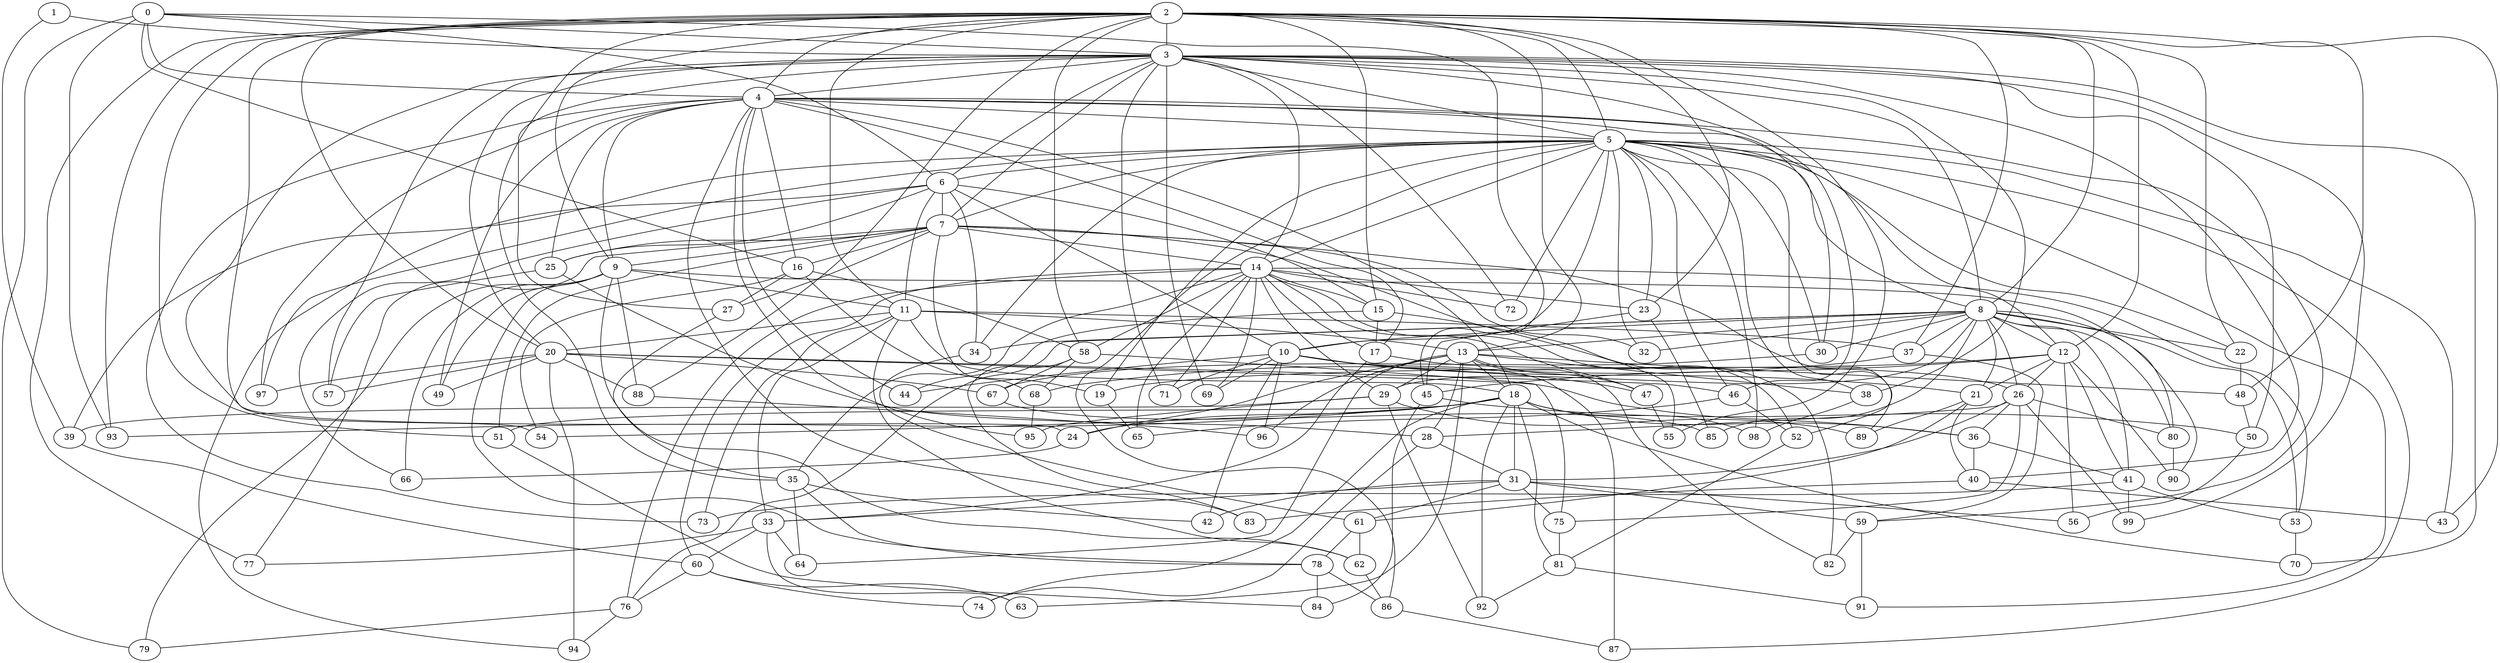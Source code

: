 strict graph "barabasi_albert_graph(100,3)" {
0;
1;
2;
3;
4;
5;
6;
7;
8;
9;
10;
11;
12;
13;
14;
15;
16;
17;
18;
19;
20;
21;
22;
23;
24;
25;
26;
27;
28;
29;
30;
31;
32;
33;
34;
35;
36;
37;
38;
39;
40;
41;
42;
43;
44;
45;
46;
47;
48;
49;
50;
51;
52;
53;
54;
55;
56;
57;
58;
59;
60;
61;
62;
63;
64;
65;
66;
67;
68;
69;
70;
71;
72;
73;
74;
75;
76;
77;
78;
79;
80;
81;
82;
83;
84;
85;
86;
87;
88;
89;
90;
91;
92;
93;
94;
95;
96;
97;
98;
99;
0 -- 3  [is_available=True, prob="0.855788581573"];
0 -- 4  [is_available=True, prob="1.0"];
0 -- 6  [is_available=True, prob="0.576680824949"];
0 -- 45  [is_available=True, prob="0.882917015618"];
0 -- 79  [is_available=True, prob="0.0265481415378"];
0 -- 16  [is_available=True, prob="0.940281313205"];
0 -- 93  [is_available=True, prob="0.380242742933"];
1 -- 3  [is_available=True, prob="1.0"];
1 -- 39  [is_available=True, prob="1.0"];
2 -- 3  [is_available=True, prob="0.366115913519"];
2 -- 4  [is_available=True, prob="1.0"];
2 -- 5  [is_available=True, prob="0.920860422994"];
2 -- 8  [is_available=True, prob="0.967501006929"];
2 -- 9  [is_available=True, prob="0.0806679524481"];
2 -- 11  [is_available=True, prob="0.77483367138"];
2 -- 12  [is_available=True, prob="0.985701782816"];
2 -- 13  [is_available=True, prob="1.0"];
2 -- 15  [is_available=True, prob="0.919697023422"];
2 -- 20  [is_available=True, prob="0.528559871937"];
2 -- 22  [is_available=True, prob="0.489072633514"];
2 -- 23  [is_available=True, prob="1.0"];
2 -- 35  [is_available=True, prob="0.121500283539"];
2 -- 37  [is_available=True, prob="1.0"];
2 -- 43  [is_available=True, prob="0.8165994763"];
2 -- 48  [is_available=True, prob="1.0"];
2 -- 51  [is_available=True, prob="0.335248608075"];
2 -- 54  [is_available=True, prob="1.0"];
2 -- 55  [is_available=True, prob="1.0"];
2 -- 58  [is_available=True, prob="1.0"];
2 -- 77  [is_available=True, prob="0.27151120714"];
2 -- 88  [is_available=True, prob="0.720564120586"];
2 -- 93  [is_available=True, prob="0.287230273728"];
3 -- 4  [is_available=True, prob="0.980330941994"];
3 -- 5  [is_available=True, prob="0.404902973338"];
3 -- 6  [is_available=True, prob="0.754615641634"];
3 -- 7  [is_available=True, prob="0.570886319409"];
3 -- 8  [is_available=True, prob="0.948241361397"];
3 -- 14  [is_available=True, prob="0.255788180669"];
3 -- 20  [is_available=True, prob="0.524342626123"];
3 -- 24  [is_available=True, prob="0.980651280332"];
3 -- 27  [is_available=True, prob="0.472522511438"];
3 -- 38  [is_available=True, prob="0.576760901676"];
3 -- 40  [is_available=True, prob="0.751018807936"];
3 -- 46  [is_available=True, prob="0.651597896642"];
3 -- 50  [is_available=True, prob="1.0"];
3 -- 57  [is_available=True, prob="0.450425176375"];
3 -- 69  [is_available=True, prob="0.698914602397"];
3 -- 70  [is_available=True, prob="0.99323648026"];
3 -- 71  [is_available=True, prob="0.323971030426"];
3 -- 72  [is_available=True, prob="1.0"];
3 -- 99  [is_available=True, prob="1.0"];
4 -- 97  [is_available=True, prob="0.140555204299"];
4 -- 5  [is_available=True, prob="0.453308636014"];
4 -- 49  [is_available=True, prob="1.0"];
4 -- 9  [is_available=True, prob="0.638680186506"];
4 -- 44  [is_available=True, prob="1.0"];
4 -- 16  [is_available=True, prob="0.535051034012"];
4 -- 17  [is_available=True, prob="0.302207607193"];
4 -- 18  [is_available=True, prob="0.0763972323265"];
4 -- 83  [is_available=True, prob="0.212551563371"];
4 -- 22  [is_available=True, prob="1.0"];
4 -- 73  [is_available=True, prob="0.0653347579157"];
4 -- 25  [is_available=True, prob="1.0"];
4 -- 59  [is_available=True, prob="0.337513081684"];
4 -- 30  [is_available=True, prob="0.832190037683"];
4 -- 95  [is_available=True, prob="0.318496310447"];
5 -- 6  [is_available=True, prob="0.770141827238"];
5 -- 7  [is_available=True, prob="0.444247275923"];
5 -- 8  [is_available=True, prob="1.0"];
5 -- 10  [is_available=True, prob="1.0"];
5 -- 12  [is_available=True, prob="0.456001046936"];
5 -- 14  [is_available=True, prob="1.0"];
5 -- 19  [is_available=True, prob="1.0"];
5 -- 23  [is_available=True, prob="0.562752861717"];
5 -- 30  [is_available=True, prob="0.690745959766"];
5 -- 32  [is_available=True, prob="0.300741666634"];
5 -- 34  [is_available=True, prob="0.603886938897"];
5 -- 38  [is_available=True, prob="0.0699887019624"];
5 -- 39  [is_available=True, prob="0.278081255549"];
5 -- 43  [is_available=True, prob="0.78127623081"];
5 -- 46  [is_available=True, prob="0.294687018061"];
5 -- 52  [is_available=True, prob="0.25063724531"];
5 -- 72  [is_available=True, prob="0.40924637269"];
5 -- 86  [is_available=True, prob="1.0"];
5 -- 87  [is_available=True, prob="0.584742629969"];
5 -- 91  [is_available=True, prob="0.410430029255"];
5 -- 97  [is_available=True, prob="0.877802013612"];
5 -- 98  [is_available=True, prob="0.415371455293"];
6 -- 34  [is_available=True, prob="0.664270188986"];
6 -- 7  [is_available=True, prob="1.0"];
6 -- 10  [is_available=True, prob="1.0"];
6 -- 11  [is_available=True, prob="1.0"];
6 -- 66  [is_available=True, prob="0.877785343508"];
6 -- 15  [is_available=True, prob="0.906480707596"];
6 -- 25  [is_available=True, prob="0.936414446525"];
6 -- 94  [is_available=True, prob="0.359881541079"];
7 -- 32  [is_available=True, prob="0.277351937436"];
7 -- 68  [is_available=True, prob="0.73682184917"];
7 -- 9  [is_available=True, prob="0.808804312381"];
7 -- 77  [is_available=True, prob="0.246695648947"];
7 -- 14  [is_available=True, prob="0.886755039608"];
7 -- 16  [is_available=True, prob="0.154240554658"];
7 -- 51  [is_available=True, prob="1.0"];
7 -- 89  [is_available=True, prob="0.794661534696"];
7 -- 55  [is_available=True, prob="0.500207779798"];
7 -- 25  [is_available=True, prob="0.683690809052"];
7 -- 27  [is_available=True, prob="0.128151112036"];
8 -- 32  [is_available=True, prob="1.0"];
8 -- 80  [is_available=True, prob="0.702537944438"];
8 -- 41  [is_available=True, prob="1.0"];
8 -- 10  [is_available=True, prob="1.0"];
8 -- 12  [is_available=True, prob="0.545153386144"];
8 -- 13  [is_available=True, prob="0.37111625781"];
8 -- 34  [is_available=True, prob="1.0"];
8 -- 76  [is_available=True, prob="0.189586495228"];
8 -- 53  [is_available=True, prob="0.257816356187"];
8 -- 90  [is_available=True, prob="0.393839855637"];
8 -- 21  [is_available=True, prob="0.220768941575"];
8 -- 22  [is_available=True, prob="0.0429653290907"];
8 -- 85  [is_available=True, prob="0.00728827907307"];
8 -- 26  [is_available=True, prob="0.615877824596"];
8 -- 29  [is_available=True, prob="1.0"];
8 -- 30  [is_available=True, prob="0.777227034896"];
8 -- 37  [is_available=True, prob="0.0437186370787"];
9 -- 11  [is_available=True, prob="1.0"];
9 -- 66  [is_available=True, prob="0.204872391751"];
9 -- 78  [is_available=True, prob="0.0667131059757"];
9 -- 79  [is_available=True, prob="0.485735667729"];
9 -- 80  [is_available=True, prob="1.0"];
9 -- 49  [is_available=True, prob="0.672667233707"];
9 -- 88  [is_available=True, prob="1.0"];
9 -- 62  [is_available=True, prob="0.616623866074"];
10 -- 96  [is_available=True, prob="0.689675832287"];
10 -- 71  [is_available=True, prob="0.221368830242"];
10 -- 42  [is_available=True, prob="0.443095443373"];
10 -- 44  [is_available=True, prob="0.465798754534"];
10 -- 47  [is_available=True, prob="0.0349851065578"];
10 -- 21  [is_available=True, prob="0.46223416236"];
10 -- 87  [is_available=True, prob="0.487530281487"];
10 -- 69  [is_available=True, prob="0.888025672186"];
11 -- 33  [is_available=True, prob="0.684662717106"];
11 -- 37  [is_available=True, prob="1.0"];
11 -- 13  [is_available=True, prob="0.881788792355"];
11 -- 18  [is_available=True, prob="0.080018807698"];
11 -- 20  [is_available=True, prob="1.0"];
11 -- 73  [is_available=True, prob="0.636989115093"];
11 -- 62  [is_available=True, prob="1.0"];
12 -- 41  [is_available=True, prob="1.0"];
12 -- 45  [is_available=True, prob="0.45203759041"];
12 -- 19  [is_available=True, prob="1.0"];
12 -- 21  [is_available=True, prob="0.386498201808"];
12 -- 56  [is_available=True, prob="0.0276008747492"];
12 -- 26  [is_available=True, prob="1.0"];
12 -- 90  [is_available=True, prob="0.242979831681"];
13 -- 64  [is_available=True, prob="0.904919874651"];
13 -- 96  [is_available=True, prob="0.163652032814"];
13 -- 38  [is_available=True, prob="0.0176251539911"];
13 -- 82  [is_available=True, prob="1.0"];
13 -- 47  [is_available=True, prob="0.35507965316"];
13 -- 48  [is_available=True, prob="0.791180251525"];
13 -- 18  [is_available=True, prob="0.185274387378"];
13 -- 24  [is_available=True, prob="0.267805774102"];
13 -- 28  [is_available=True, prob="1.0"];
13 -- 29  [is_available=True, prob="1.0"];
13 -- 63  [is_available=True, prob="1.0"];
14 -- 65  [is_available=True, prob="1.0"];
14 -- 72  [is_available=True, prob="0.524613600244"];
14 -- 71  [is_available=True, prob="1.0"];
14 -- 76  [is_available=True, prob="0.0355898800431"];
14 -- 15  [is_available=True, prob="1.0"];
14 -- 17  [is_available=True, prob="0.715654054605"];
14 -- 35  [is_available=True, prob="0.537275420118"];
14 -- 52  [is_available=True, prob="0.755871301931"];
14 -- 53  [is_available=True, prob="0.202307160935"];
14 -- 23  [is_available=True, prob="1.0"];
14 -- 58  [is_available=True, prob="0.624248666284"];
14 -- 47  [is_available=True, prob="0.0677439739581"];
14 -- 60  [is_available=True, prob="0.810982069986"];
14 -- 29  [is_available=True, prob="1.0"];
14 -- 69  [is_available=True, prob="0.225121297667"];
15 -- 44  [is_available=True, prob="1.0"];
15 -- 17  [is_available=True, prob="0.605943881099"];
15 -- 82  [is_available=True, prob="0.158649253801"];
16 -- 19  [is_available=True, prob="1.0"];
16 -- 54  [is_available=True, prob="0.53599303517"];
16 -- 58  [is_available=True, prob="1.0"];
16 -- 27  [is_available=True, prob="0.852837159136"];
17 -- 33  [is_available=True, prob="0.266984717898"];
17 -- 26  [is_available=True, prob="0.218071760378"];
18 -- 98  [is_available=True, prob="0.170320498178"];
18 -- 36  [is_available=True, prob="0.818199084993"];
18 -- 70  [is_available=True, prob="1.0"];
18 -- 74  [is_available=True, prob="0.811813438068"];
18 -- 81  [is_available=True, prob="1.0"];
18 -- 51  [is_available=True, prob="0.471139811726"];
18 -- 54  [is_available=True, prob="1.0"];
18 -- 24  [is_available=True, prob="1.0"];
18 -- 92  [is_available=True, prob="0.232028380254"];
18 -- 93  [is_available=True, prob="1.0"];
18 -- 31  [is_available=True, prob="0.398216104144"];
19 -- 65  [is_available=True, prob="0.618275300433"];
20 -- 97  [is_available=True, prob="0.414004390344"];
20 -- 36  [is_available=True, prob="1.0"];
20 -- 46  [is_available=True, prob="0.944847565542"];
20 -- 49  [is_available=True, prob="0.524259800678"];
20 -- 67  [is_available=True, prob="0.170665736392"];
20 -- 88  [is_available=True, prob="1.0"];
20 -- 57  [is_available=True, prob="0.294409908792"];
20 -- 94  [is_available=True, prob="0.478596557616"];
21 -- 40  [is_available=True, prob="0.452147189014"];
21 -- 89  [is_available=True, prob="0.419259837261"];
21 -- 61  [is_available=True, prob="1.0"];
22 -- 48  [is_available=True, prob="1.0"];
23 -- 85  [is_available=True, prob="1.0"];
23 -- 45  [is_available=True, prob="1.0"];
24 -- 66  [is_available=True, prob="1.0"];
25 -- 28  [is_available=True, prob="1.0"];
25 -- 57  [is_available=True, prob="1.0"];
26 -- 99  [is_available=True, prob="0.531805175243"];
26 -- 36  [is_available=True, prob="0.35362487681"];
26 -- 75  [is_available=True, prob="0.917920886896"];
26 -- 80  [is_available=True, prob="0.403840293326"];
26 -- 28  [is_available=True, prob="1.0"];
26 -- 31  [is_available=True, prob="1.0"];
27 -- 35  [is_available=True, prob="0.40915091793"];
28 -- 74  [is_available=True, prob="0.315223208654"];
28 -- 31  [is_available=True, prob="0.714094478492"];
29 -- 39  [is_available=True, prob="1.0"];
29 -- 89  [is_available=True, prob="0.16730150981"];
29 -- 92  [is_available=True, prob="0.630776577755"];
29 -- 95  [is_available=True, prob="1.0"];
30 -- 67  [is_available=True, prob="0.418740421571"];
31 -- 33  [is_available=True, prob="1.0"];
31 -- 42  [is_available=True, prob="0.294973697636"];
31 -- 75  [is_available=True, prob="1.0"];
31 -- 56  [is_available=True, prob="0.887808540307"];
31 -- 59  [is_available=True, prob="0.938755905088"];
31 -- 61  [is_available=True, prob="1.0"];
33 -- 64  [is_available=True, prob="0.898464142435"];
33 -- 77  [is_available=True, prob="1.0"];
33 -- 60  [is_available=True, prob="0.990745964702"];
33 -- 63  [is_available=True, prob="0.114415204117"];
34 -- 61  [is_available=True, prob="1.0"];
35 -- 64  [is_available=True, prob="0.179622729501"];
35 -- 42  [is_available=True, prob="0.189021570861"];
35 -- 78  [is_available=True, prob="1.0"];
36 -- 40  [is_available=True, prob="0.93488756605"];
36 -- 41  [is_available=True, prob="1.0"];
37 -- 59  [is_available=True, prob="1.0"];
37 -- 68  [is_available=True, prob="0.0855059757746"];
38 -- 98  [is_available=True, prob="0.961959444067"];
39 -- 60  [is_available=True, prob="0.984432170952"];
40 -- 43  [is_available=True, prob="1.0"];
40 -- 83  [is_available=True, prob="0.396507971983"];
41 -- 99  [is_available=True, prob="1.0"];
41 -- 73  [is_available=True, prob="0.378847714513"];
41 -- 53  [is_available=True, prob="0.222070951435"];
45 -- 84  [is_available=True, prob="1.0"];
45 -- 50  [is_available=True, prob="0.929616605567"];
46 -- 52  [is_available=True, prob="0.752778528359"];
46 -- 65  [is_available=True, prob="0.64649331036"];
47 -- 55  [is_available=True, prob="0.669500833248"];
48 -- 50  [is_available=True, prob="0.305338623318"];
50 -- 56  [is_available=True, prob="1.0"];
51 -- 84  [is_available=True, prob="0.120590972305"];
52 -- 81  [is_available=True, prob="1.0"];
53 -- 70  [is_available=True, prob="0.939778762735"];
58 -- 67  [is_available=True, prob="1.0"];
58 -- 68  [is_available=True, prob="1.0"];
58 -- 75  [is_available=True, prob="0.25322442118"];
58 -- 83  [is_available=True, prob="0.0922005999609"];
59 -- 82  [is_available=True, prob="0.352634742185"];
59 -- 91  [is_available=True, prob="0.909205397669"];
60 -- 74  [is_available=True, prob="0.326516194666"];
60 -- 76  [is_available=True, prob="0.255537003603"];
60 -- 63  [is_available=True, prob="1.0"];
61 -- 78  [is_available=True, prob="1.0"];
61 -- 62  [is_available=True, prob="1.0"];
62 -- 86  [is_available=True, prob="0.24854914231"];
67 -- 85  [is_available=True, prob="0.671979756576"];
68 -- 95  [is_available=True, prob="0.821837032492"];
75 -- 81  [is_available=True, prob="0.915995157511"];
76 -- 94  [is_available=True, prob="0.432925677689"];
76 -- 79  [is_available=True, prob="1.0"];
78 -- 84  [is_available=True, prob="0.806940656146"];
78 -- 86  [is_available=True, prob="0.185680491444"];
80 -- 90  [is_available=True, prob="0.700209806087"];
81 -- 91  [is_available=True, prob="1.0"];
81 -- 92  [is_available=True, prob="0.721371588965"];
86 -- 87  [is_available=True, prob="0.644717587544"];
88 -- 96  [is_available=True, prob="1.0"];
}
